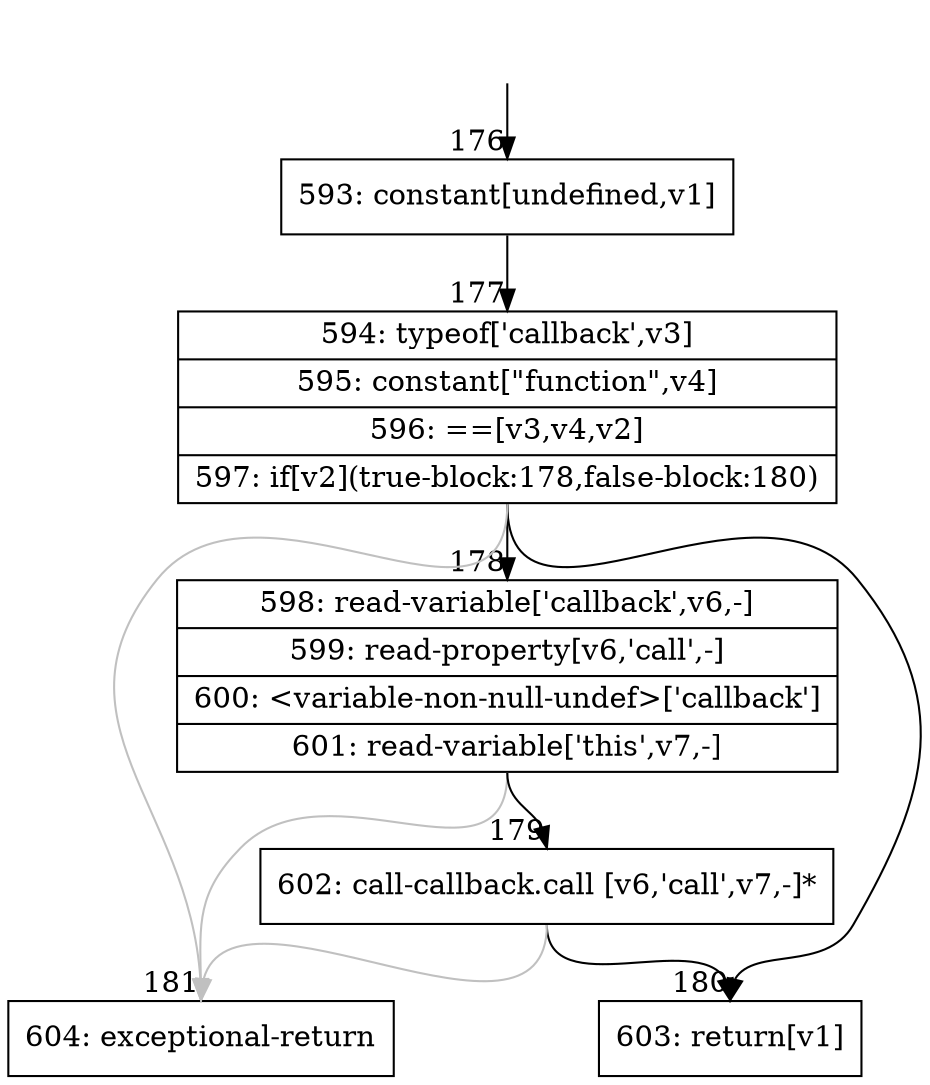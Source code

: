 digraph {
rankdir="TD"
BB_entry20[shape=none,label=""];
BB_entry20 -> BB176 [tailport=s, headport=n, headlabel="    176"]
BB176 [shape=record label="{593: constant[undefined,v1]}" ] 
BB176 -> BB177 [tailport=s, headport=n, headlabel="      177"]
BB177 [shape=record label="{594: typeof['callback',v3]|595: constant[\"function\",v4]|596: ==[v3,v4,v2]|597: if[v2](true-block:178,false-block:180)}" ] 
BB177 -> BB178 [tailport=s, headport=n, headlabel="      178"]
BB177 -> BB180 [tailport=s, headport=n, headlabel="      180"]
BB177 -> BB181 [tailport=s, headport=n, color=gray, headlabel="      181"]
BB178 [shape=record label="{598: read-variable['callback',v6,-]|599: read-property[v6,'call',-]|600: \<variable-non-null-undef\>['callback']|601: read-variable['this',v7,-]}" ] 
BB178 -> BB179 [tailport=s, headport=n, headlabel="      179"]
BB178 -> BB181 [tailport=s, headport=n, color=gray]
BB179 [shape=record label="{602: call-callback.call [v6,'call',v7,-]*}" ] 
BB179 -> BB180 [tailport=s, headport=n]
BB179 -> BB181 [tailport=s, headport=n, color=gray]
BB180 [shape=record label="{603: return[v1]}" ] 
BB181 [shape=record label="{604: exceptional-return}" ] 
//#$~ 179
}

